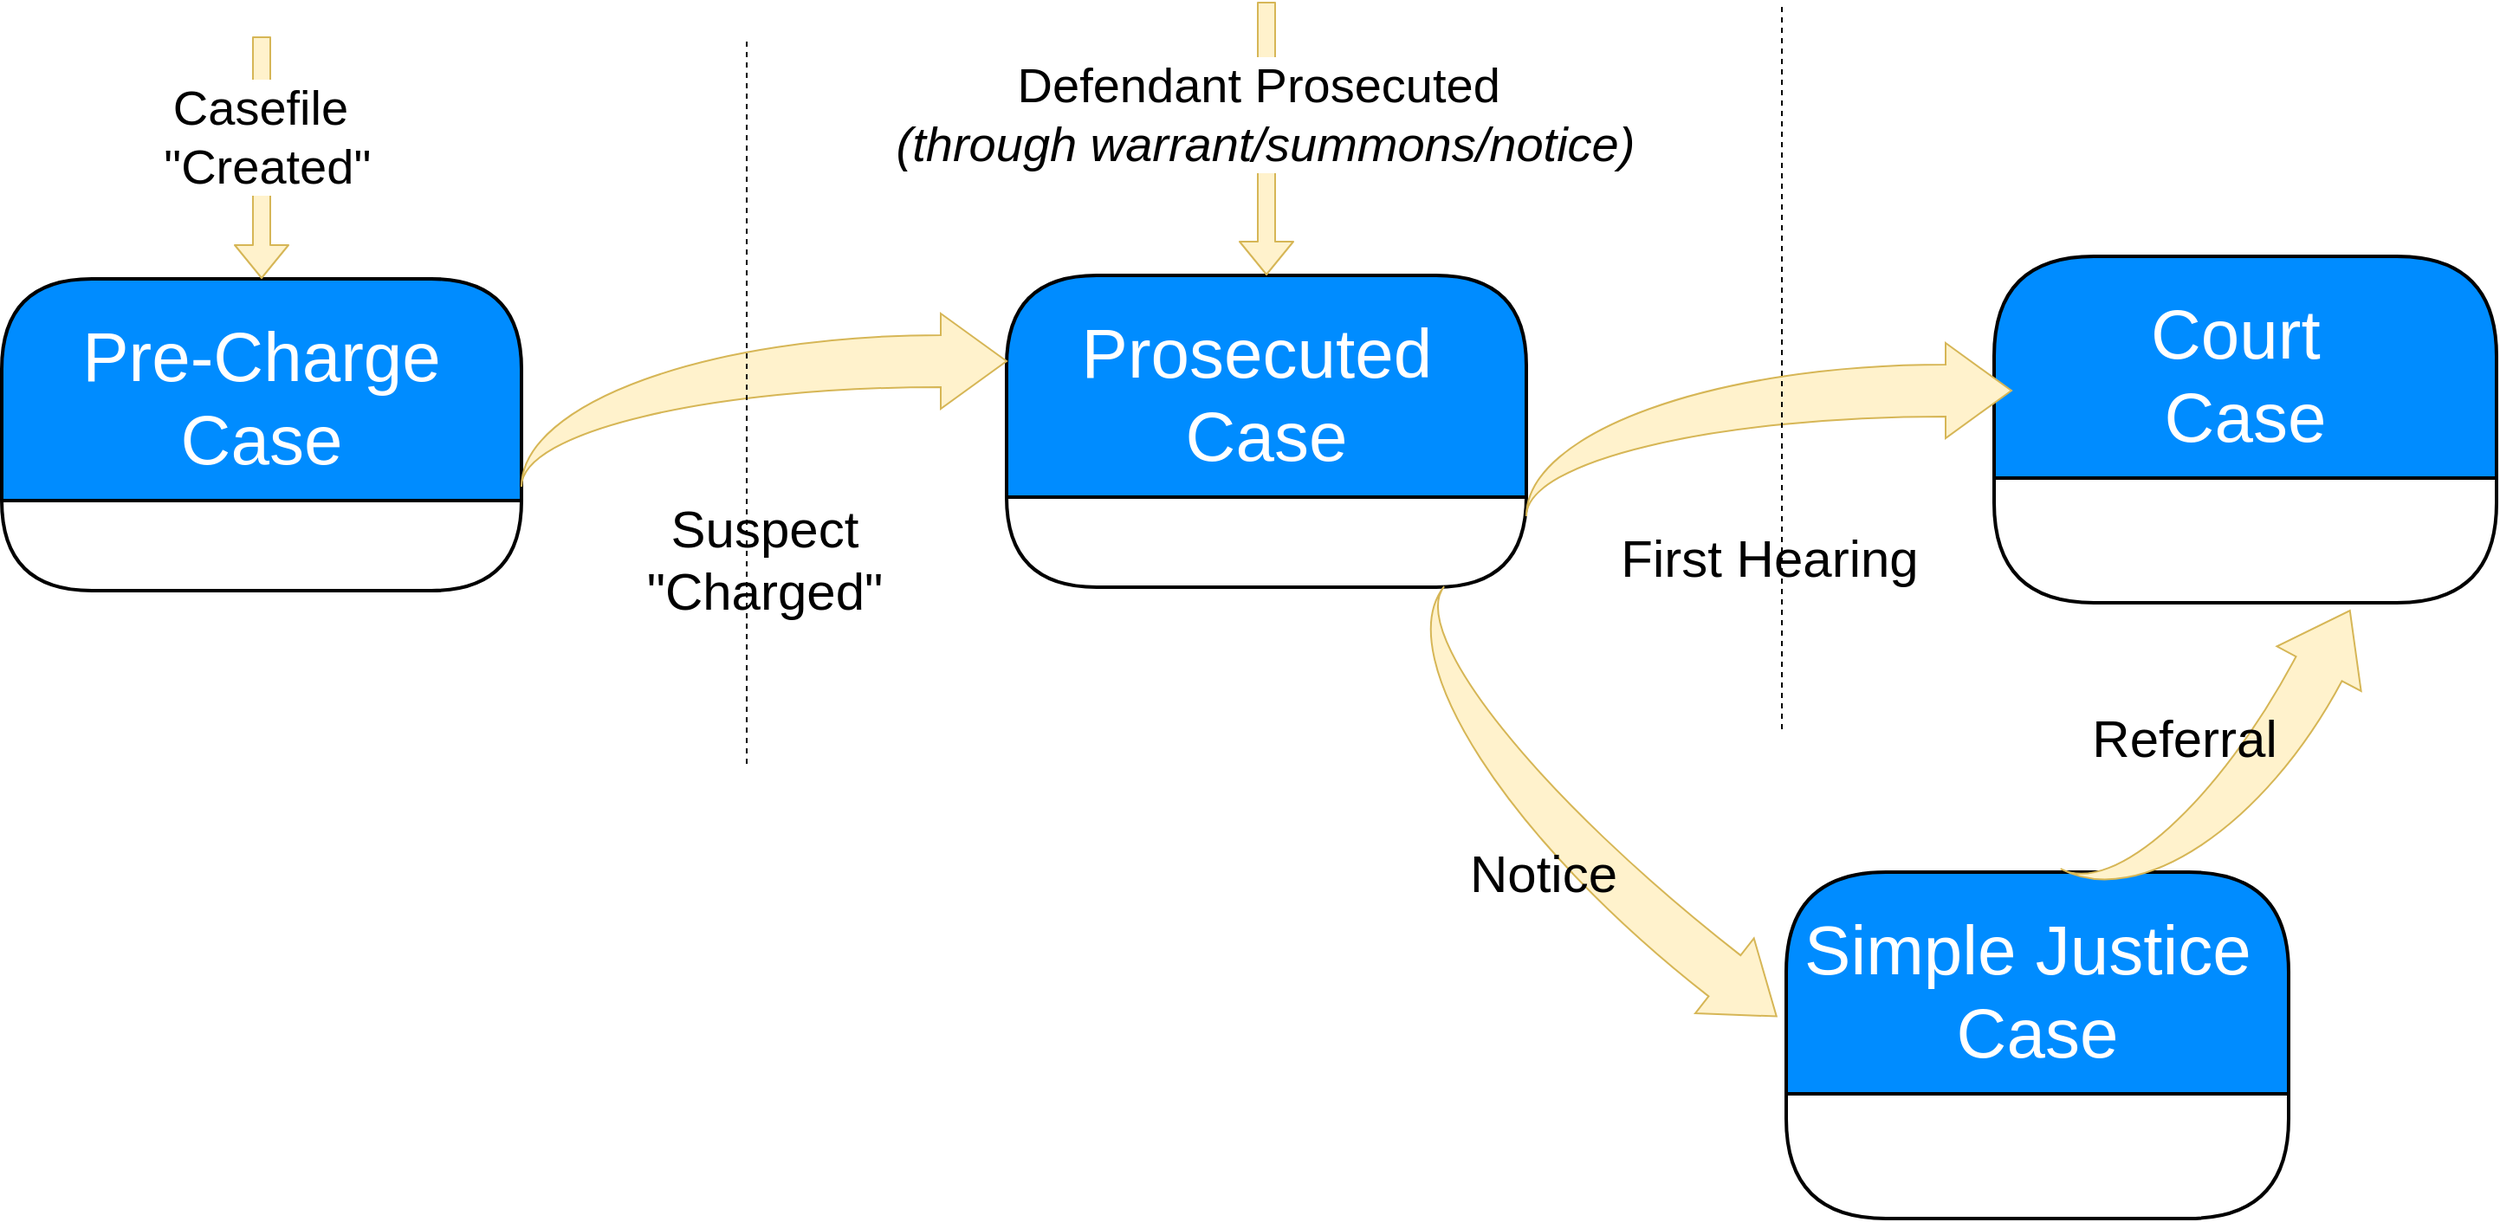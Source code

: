 <mxfile version="10.6.7" type="github"><diagram id="H_Q7ApLyEOjMmZ_94Vuf" name="Page-1"><mxGraphModel dx="918" dy="541" grid="1" gridSize="10" guides="1" tooltips="1" connect="1" arrows="1" fold="1" page="1" pageScale="1" pageWidth="3300" pageHeight="4681" math="0" shadow="0"><root><mxCell id="0"/><mxCell id="1" parent="0"/><mxCell id="wj5hidlV_4uDnbcUVFuK-3" value="Pre-Charge &#10;Case" style="swimlane;childLayout=stackLayout;horizontal=1;startSize=128;horizontalStack=0;fillColor=#008cff;fontColor=#FFFFFF;rounded=1;fontSize=40;fontStyle=0;strokeWidth=2;resizeParent=0;resizeLast=1;shadow=0;dashed=0;align=center;" parent="1" vertex="1"><mxGeometry x="90" y="270" width="300" height="180" as="geometry"><mxRectangle x="320" y="140" width="70" height="30" as="alternateBounds"/></mxGeometry></mxCell><mxCell id="LgkOLo4YH07zQ85GS6bs-2" value="Prosecuted &#10;Case" style="swimlane;childLayout=stackLayout;horizontal=1;startSize=128;horizontalStack=0;fillColor=#008cff;fontColor=#FFFFFF;rounded=1;fontSize=40;fontStyle=0;strokeWidth=2;resizeParent=0;resizeLast=1;shadow=0;dashed=0;align=center;" parent="1" vertex="1"><mxGeometry x="670" y="268" width="300" height="180" as="geometry"><mxRectangle x="320" y="140" width="70" height="30" as="alternateBounds"/></mxGeometry></mxCell><mxCell id="LgkOLo4YH07zQ85GS6bs-3" value="Simple Justice &#10;Case" style="swimlane;childLayout=stackLayout;horizontal=1;startSize=128;horizontalStack=0;fillColor=#008cff;fontColor=#FFFFFF;rounded=1;fontSize=40;fontStyle=0;strokeWidth=2;resizeParent=0;resizeLast=1;shadow=0;dashed=0;align=center;" parent="1" vertex="1"><mxGeometry x="1120" y="612.5" width="290" height="200" as="geometry"><mxRectangle x="320" y="140" width="70" height="30" as="alternateBounds"/></mxGeometry></mxCell><mxCell id="MNEjPixFcCWU-NCiXLzZ-1" value="Court &#10;Case" style="swimlane;childLayout=stackLayout;horizontal=1;startSize=128;horizontalStack=0;fillColor=#008CFF;rounded=1;fontSize=40;fontStyle=0;strokeWidth=2;resizeParent=0;resizeLast=1;shadow=0;align=center;strokeColor=#000000;fontColor=#ffffff;" parent="1" vertex="1"><mxGeometry x="1240" y="257" width="290" height="200" as="geometry"><mxRectangle x="320" y="140" width="70" height="30" as="alternateBounds"/></mxGeometry></mxCell><mxCell id="d3G6enRs2Pc4HZo1L8o6-3" value="&lt;div&gt;&lt;font style=&quot;font-size: 30px&quot;&gt;Suspect &lt;br&gt;&lt;/font&gt;&lt;/div&gt;&lt;div&gt;&lt;font style=&quot;font-size: 30px&quot;&gt;&quot;Charged&quot;&lt;/font&gt;&lt;/div&gt;" style="html=1;shadow=0;dashed=0;align=center;verticalAlign=top;shape=mxgraph.arrows2.jumpInArrow;dy=15;dx=38;arrowHead=55;strokeColor=#d6b656;fillColor=#fff2cc;labelPosition=center;verticalLabelPosition=bottom;" parent="1" vertex="1"><mxGeometry x="390" y="290" width="280" height="100" as="geometry"/></mxCell><mxCell id="d3G6enRs2Pc4HZo1L8o6-4" value="&lt;font style=&quot;font-size: 30px&quot;&gt;First Hearing&lt;/font&gt;" style="html=1;shadow=0;dashed=0;align=center;verticalAlign=top;shape=mxgraph.arrows2.jumpInArrow;dy=15;dx=38;arrowHead=55;strokeColor=#d6b656;fillColor=#fff2cc;labelPosition=center;verticalLabelPosition=bottom;" parent="1" vertex="1"><mxGeometry x="970" y="307" width="280" height="100" as="geometry"/></mxCell><mxCell id="d3G6enRs2Pc4HZo1L8o6-6" value="" style="html=1;shadow=0;dashed=0;align=center;verticalAlign=top;shape=mxgraph.arrows2.jumpInArrow;dy=15;dx=38;arrowHead=55;strokeColor=#d6b656;fillColor=#fff2cc;labelPosition=center;verticalLabelPosition=bottom;flipH=1;rotation=118;" parent="1" vertex="1"><mxGeometry x="1269" y="490" width="210" height="105" as="geometry"/></mxCell><mxCell id="2dYKarX7ifYzZmMn4CxN-1" value="&lt;font style=&quot;font-size: 30px&quot;&gt;Referral&lt;/font&gt;" style="text;html=1;strokeColor=none;fillColor=none;align=center;verticalAlign=middle;whiteSpace=wrap;rounded=0;" parent="1" vertex="1"><mxGeometry x="1330" y="525" width="40" height="20" as="geometry"/></mxCell><mxCell id="SzwqQO8thSIMrmSXNyrb-2" value="" style="shape=flexArrow;endArrow=classic;html=1;fontSize=28;fillColor=#fff2cc;strokeColor=#d6b656;" edge="1" parent="1" target="wj5hidlV_4uDnbcUVFuK-3"><mxGeometry width="50" height="50" relative="1" as="geometry"><mxPoint x="240" y="130" as="sourcePoint"/><mxPoint x="230" y="260" as="targetPoint"/></mxGeometry></mxCell><mxCell id="SzwqQO8thSIMrmSXNyrb-3" value="Casefile&lt;br&gt;&amp;nbsp;&quot;Created&quot;" style="text;html=1;resizable=0;points=[];align=center;verticalAlign=middle;labelBackgroundColor=#ffffff;fontSize=28;" vertex="1" connectable="0" parent="SzwqQO8thSIMrmSXNyrb-2"><mxGeometry x="-0.182" y="-1" relative="1" as="geometry"><mxPoint as="offset"/></mxGeometry></mxCell><mxCell id="SzwqQO8thSIMrmSXNyrb-4" value="" style="shape=flexArrow;endArrow=classic;html=1;fontSize=28;fillColor=#fff2cc;strokeColor=#d6b656;entryX=0.5;entryY=0;entryDx=0;entryDy=0;" edge="1" parent="1" target="LgkOLo4YH07zQ85GS6bs-2"><mxGeometry width="50" height="50" relative="1" as="geometry"><mxPoint x="820" y="110" as="sourcePoint"/><mxPoint x="819.5" y="240" as="targetPoint"/></mxGeometry></mxCell><mxCell id="SzwqQO8thSIMrmSXNyrb-5" value="Defendant Prosecuted&amp;nbsp;&lt;br&gt;&lt;i&gt;(through warrant/summons/notice)&lt;/i&gt;&lt;br&gt;" style="text;html=1;resizable=0;points=[];align=center;verticalAlign=middle;labelBackgroundColor=#ffffff;fontSize=28;" vertex="1" connectable="0" parent="SzwqQO8thSIMrmSXNyrb-4"><mxGeometry x="-0.182" y="-1" relative="1" as="geometry"><mxPoint as="offset"/></mxGeometry></mxCell><mxCell id="SzwqQO8thSIMrmSXNyrb-6" value="" style="endArrow=none;dashed=1;html=1;fontSize=28;" edge="1" parent="1"><mxGeometry width="50" height="50" relative="1" as="geometry"><mxPoint x="520" y="550" as="sourcePoint"/><mxPoint x="520" y="130" as="targetPoint"/></mxGeometry></mxCell><mxCell id="SzwqQO8thSIMrmSXNyrb-7" value="" style="endArrow=none;dashed=1;html=1;fontSize=28;" edge="1" parent="1"><mxGeometry width="50" height="50" relative="1" as="geometry"><mxPoint x="1117.5" y="530" as="sourcePoint"/><mxPoint x="1117.5" y="110" as="targetPoint"/></mxGeometry></mxCell><mxCell id="SzwqQO8thSIMrmSXNyrb-10" value="" style="html=1;shadow=0;dashed=0;align=center;verticalAlign=top;shape=mxgraph.arrows2.jumpInArrow;dy=15;dx=38;arrowHead=55;strokeColor=#d6b656;fillColor=#fff2cc;labelPosition=center;verticalLabelPosition=bottom;flipH=1;rotation=-142;" vertex="1" parent="1"><mxGeometry x="858" y="530" width="304" height="105" as="geometry"/></mxCell><mxCell id="SzwqQO8thSIMrmSXNyrb-11" value="&lt;font style=&quot;font-size: 30px&quot;&gt;Notice&lt;/font&gt;" style="text;html=1;strokeColor=none;fillColor=none;align=center;verticalAlign=middle;whiteSpace=wrap;rounded=0;" vertex="1" parent="1"><mxGeometry x="960" y="602.5" width="40" height="20" as="geometry"/></mxCell></root></mxGraphModel></diagram></mxfile>